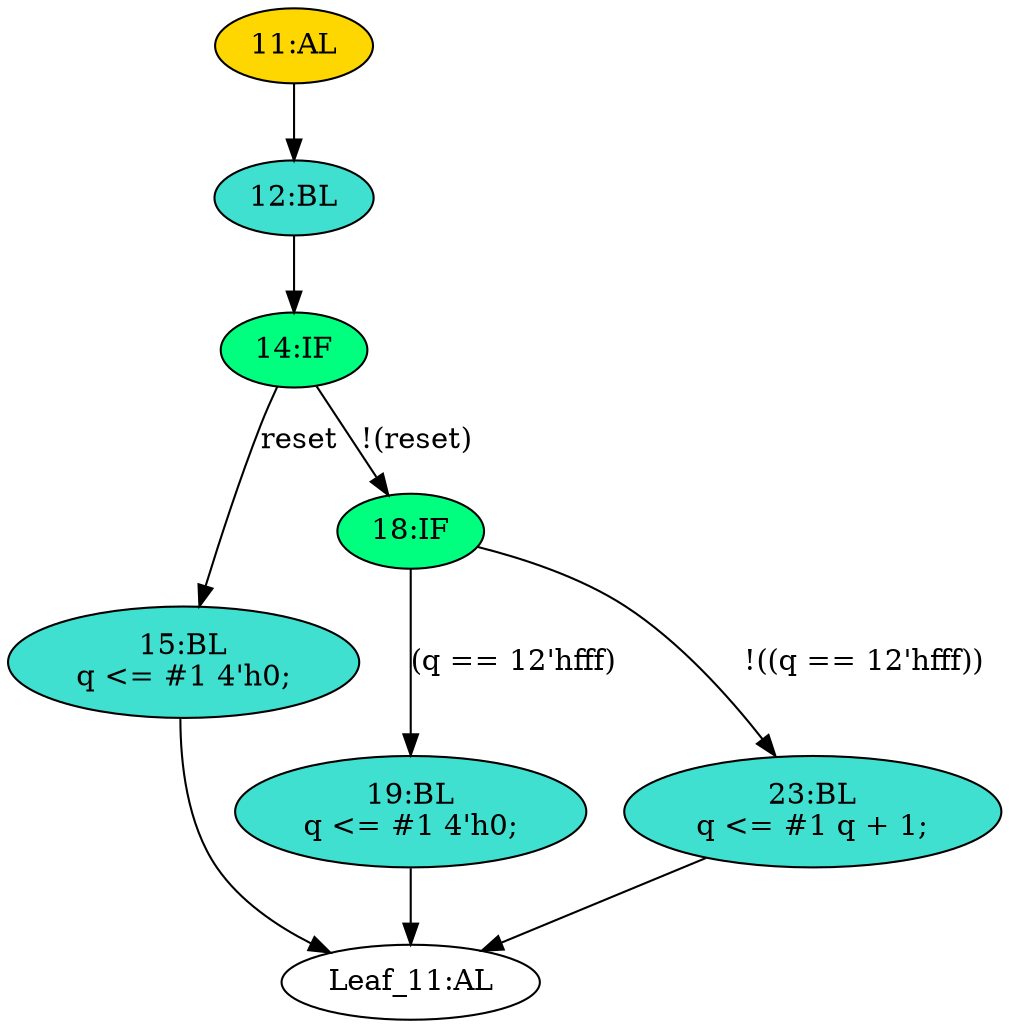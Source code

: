 strict digraph "" {
	node [label="\N"];
	"19:BL"	[ast="<pyverilog.vparser.ast.Block object at 0x7f88594d0ad0>",
		fillcolor=turquoise,
		label="19:BL
q <= #1 4'h0;",
		statements="[<pyverilog.vparser.ast.NonblockingSubstitution object at 0x7f88594d0810>]",
		style=filled,
		typ=Block];
	"Leaf_11:AL"	[def_var="['q']",
		label="Leaf_11:AL"];
	"19:BL" -> "Leaf_11:AL"	[cond="[]",
		lineno=None];
	"15:BL"	[ast="<pyverilog.vparser.ast.Block object at 0x7f88594d0cd0>",
		fillcolor=turquoise,
		label="15:BL
q <= #1 4'h0;",
		statements="[<pyverilog.vparser.ast.NonblockingSubstitution object at 0x7f88594d0b10>]",
		style=filled,
		typ=Block];
	"15:BL" -> "Leaf_11:AL"	[cond="[]",
		lineno=None];
	"18:IF"	[ast="<pyverilog.vparser.ast.IfStatement object at 0x7f88594d0d10>",
		fillcolor=springgreen,
		label="18:IF",
		statements="[]",
		style=filled,
		typ=IfStatement];
	"18:IF" -> "19:BL"	[cond="['q']",
		label="(q == 12'hfff)",
		lineno=18];
	"23:BL"	[ast="<pyverilog.vparser.ast.Block object at 0x7f88594d0d90>",
		fillcolor=turquoise,
		label="23:BL
q <= #1 q + 1;",
		statements="[<pyverilog.vparser.ast.NonblockingSubstitution object at 0x7f88594d0dd0>]",
		style=filled,
		typ=Block];
	"18:IF" -> "23:BL"	[cond="['q']",
		label="!((q == 12'hfff))",
		lineno=18];
	"14:IF"	[ast="<pyverilog.vparser.ast.IfStatement object at 0x7f88594ee150>",
		fillcolor=springgreen,
		label="14:IF",
		statements="[]",
		style=filled,
		typ=IfStatement];
	"14:IF" -> "15:BL"	[cond="['reset']",
		label=reset,
		lineno=14];
	"14:IF" -> "18:IF"	[cond="['reset']",
		label="!(reset)",
		lineno=14];
	"12:BL"	[ast="<pyverilog.vparser.ast.Block object at 0x7f88594ee1d0>",
		fillcolor=turquoise,
		label="12:BL",
		statements="[]",
		style=filled,
		typ=Block];
	"12:BL" -> "14:IF"	[cond="[]",
		lineno=None];
	"11:AL"	[ast="<pyverilog.vparser.ast.Always object at 0x7f88594ee210>",
		clk_sens=True,
		fillcolor=gold,
		label="11:AL",
		sens="['clk', 'reset']",
		statements="[]",
		style=filled,
		typ=Always,
		use_var="['reset', 'q']"];
	"11:AL" -> "12:BL"	[cond="[]",
		lineno=None];
	"23:BL" -> "Leaf_11:AL"	[cond="[]",
		lineno=None];
}
